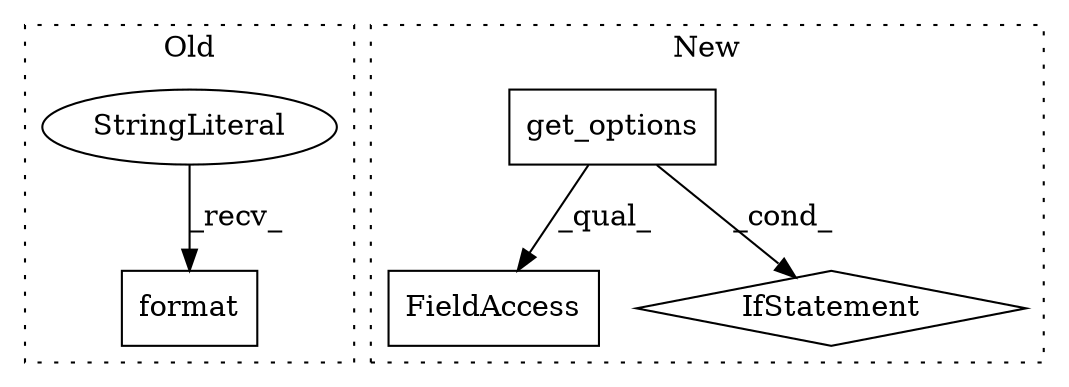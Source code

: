 digraph G {
subgraph cluster0 {
1 [label="format" a="32" s="5361,5376" l="7,1" shape="box"];
4 [label="StringLiteral" a="45" s="5307" l="53" shape="ellipse"];
label = "Old";
style="dotted";
}
subgraph cluster1 {
2 [label="get_options" a="32" s="2528" l="13" shape="box"];
3 [label="FieldAccess" a="22" s="2641" l="10" shape="box"];
5 [label="IfStatement" a="25" s="2548,2570" l="4,2" shape="diamond"];
label = "New";
style="dotted";
}
2 -> 5 [label="_cond_"];
2 -> 3 [label="_qual_"];
4 -> 1 [label="_recv_"];
}